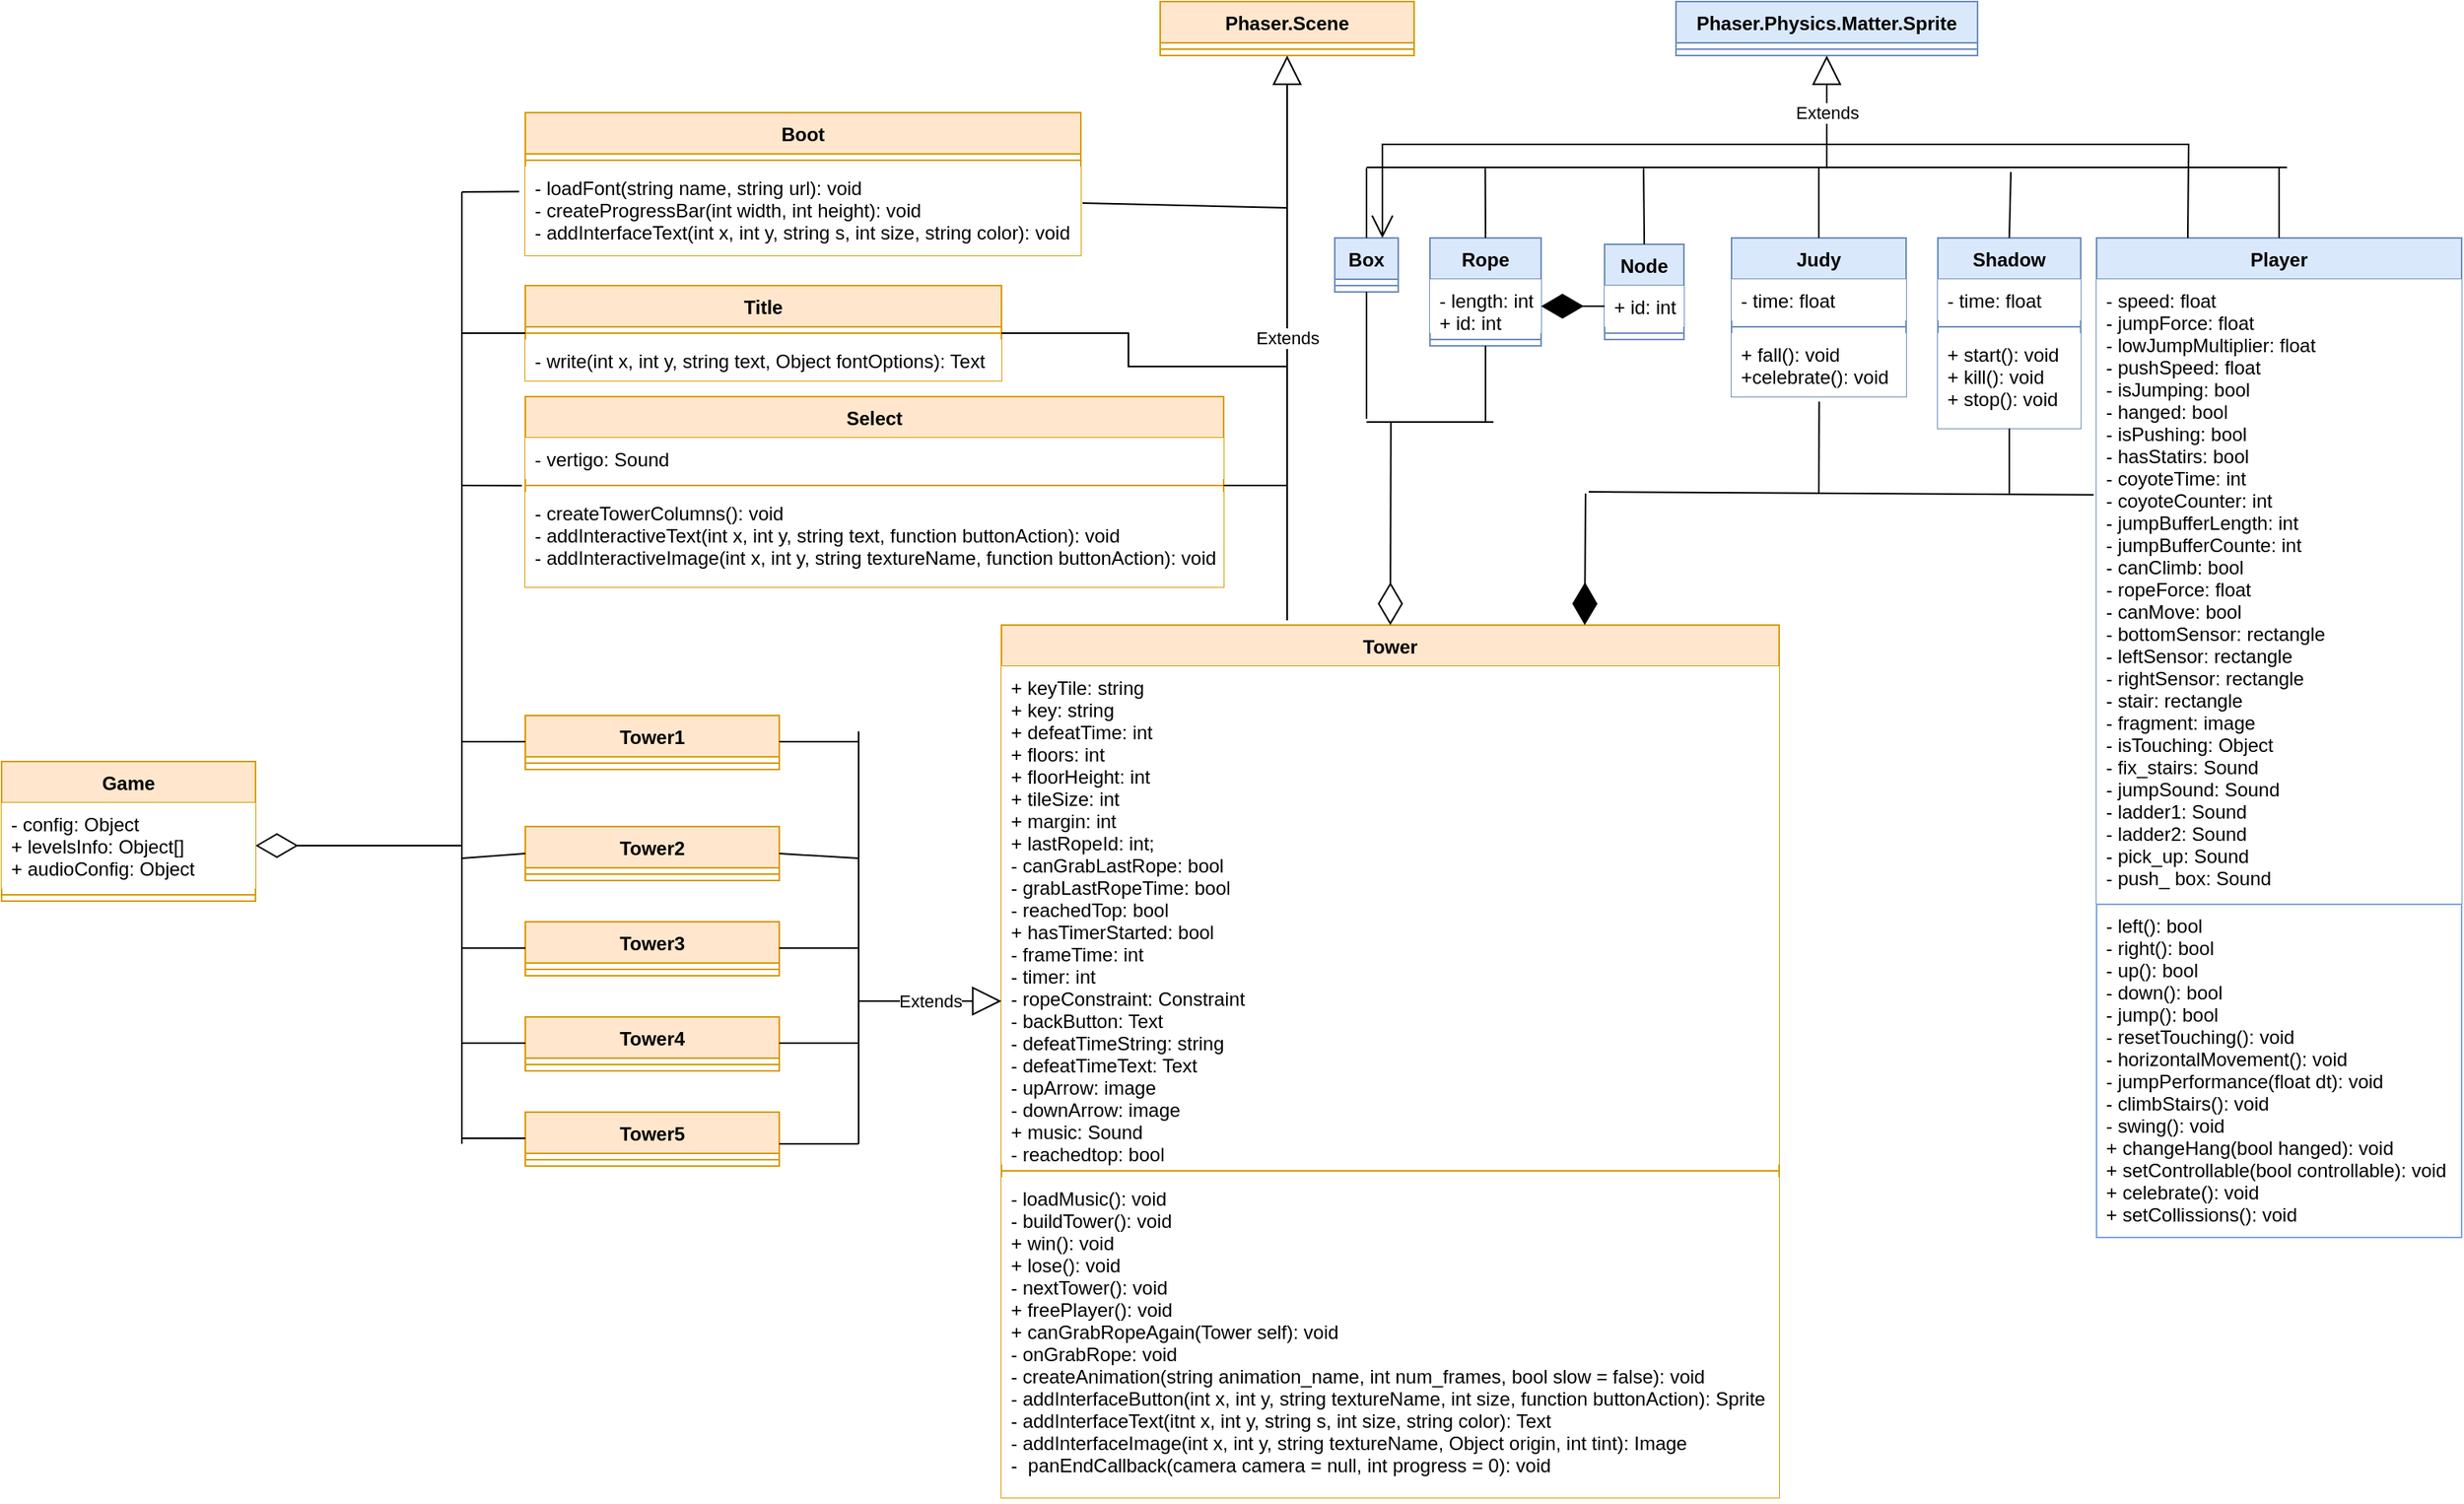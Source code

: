 <mxfile version="16.0.2" type="device"><diagram id="_2IjelayZngumPE6azrj" name="Page-1"><mxGraphModel dx="1692" dy="1652" grid="1" gridSize="10" guides="1" tooltips="1" connect="1" arrows="1" fold="1" page="1" pageScale="1" pageWidth="827" pageHeight="1169" background="#FFFFFF" math="0" shadow="0"><root><mxCell id="0"/><mxCell id="1" parent="0"/><mxCell id="NfyYOoutrVgT4yOCXTCY-1" value="Boot" style="swimlane;fontStyle=1;align=center;verticalAlign=top;childLayout=stackLayout;horizontal=1;startSize=26;horizontalStack=0;resizeParent=1;resizeParentMax=0;resizeLast=0;collapsible=1;marginBottom=0;fillColor=#ffe6cc;strokeColor=#d79b00;" parent="1" vertex="1"><mxGeometry x="-480" y="-1080" width="350" height="90" as="geometry"/></mxCell><mxCell id="NfyYOoutrVgT4yOCXTCY-3" value="" style="line;strokeWidth=1;fillColor=#ffe6cc;align=left;verticalAlign=middle;spacingTop=-1;spacingLeft=3;spacingRight=3;rotatable=0;labelPosition=right;points=[];portConstraint=eastwest;strokeColor=#d79b00;" parent="NfyYOoutrVgT4yOCXTCY-1" vertex="1"><mxGeometry y="26" width="350" height="8" as="geometry"/></mxCell><mxCell id="NfyYOoutrVgT4yOCXTCY-4" value="- loadFont(string name, string url): void&#10;- createProgressBar(int width, int height): void&#10;- addInterfaceText(int x, int y, string s, int size, string color): void" style="text;align=left;verticalAlign=top;spacingLeft=4;spacingRight=4;overflow=hidden;rotatable=0;points=[[0,0.5],[1,0.5]];portConstraint=eastwest;fillColor=default;" parent="NfyYOoutrVgT4yOCXTCY-1" vertex="1"><mxGeometry y="34" width="350" height="56" as="geometry"/></mxCell><mxCell id="NfyYOoutrVgT4yOCXTCY-5" value="Title" style="swimlane;fontStyle=1;align=center;verticalAlign=top;childLayout=stackLayout;horizontal=1;startSize=26;horizontalStack=0;resizeParent=1;resizeParentMax=0;resizeLast=0;collapsible=1;marginBottom=0;fillColor=#ffe6cc;strokeColor=#d79b00;" parent="1" vertex="1"><mxGeometry x="-480" y="-971" width="300" height="60" as="geometry"/></mxCell><mxCell id="NfyYOoutrVgT4yOCXTCY-7" value="" style="line;strokeWidth=1;fillColor=#ffe6cc;align=left;verticalAlign=middle;spacingTop=-1;spacingLeft=3;spacingRight=3;rotatable=0;labelPosition=right;points=[];portConstraint=eastwest;strokeColor=#d79b00;" parent="NfyYOoutrVgT4yOCXTCY-5" vertex="1"><mxGeometry y="26" width="300" height="8" as="geometry"/></mxCell><mxCell id="NfyYOoutrVgT4yOCXTCY-8" value="- write(int x, int y, string text, Object fontOptions): Text" style="text;align=left;verticalAlign=top;spacingLeft=4;spacingRight=4;overflow=hidden;rotatable=0;points=[[0,0.5],[1,0.5]];portConstraint=eastwest;fillColor=default;" parent="NfyYOoutrVgT4yOCXTCY-5" vertex="1"><mxGeometry y="34" width="300" height="26" as="geometry"/></mxCell><mxCell id="NfyYOoutrVgT4yOCXTCY-9" value="Game" style="swimlane;fontStyle=1;align=center;verticalAlign=top;childLayout=stackLayout;horizontal=1;startSize=26;horizontalStack=0;resizeParent=1;resizeParentMax=0;resizeLast=0;collapsible=1;marginBottom=0;fillColor=#ffe6cc;strokeColor=#d79b00;" parent="1" vertex="1"><mxGeometry x="-810" y="-671" width="160" height="88" as="geometry"/></mxCell><mxCell id="NfyYOoutrVgT4yOCXTCY-10" value="- config: Object&#10;+ levelsInfo: Object[]&#10;+ audioConfig: Object" style="text;align=left;verticalAlign=top;spacingLeft=4;spacingRight=4;overflow=hidden;rotatable=0;points=[[0,0.5],[1,0.5]];portConstraint=eastwest;fillColor=default;" parent="NfyYOoutrVgT4yOCXTCY-9" vertex="1"><mxGeometry y="26" width="160" height="54" as="geometry"/></mxCell><mxCell id="NfyYOoutrVgT4yOCXTCY-11" value="" style="line;strokeWidth=1;fillColor=#ffe6cc;align=left;verticalAlign=middle;spacingTop=-1;spacingLeft=3;spacingRight=3;rotatable=0;labelPosition=right;points=[];portConstraint=eastwest;strokeColor=#d79b00;" parent="NfyYOoutrVgT4yOCXTCY-9" vertex="1"><mxGeometry y="80" width="160" height="8" as="geometry"/></mxCell><mxCell id="NfyYOoutrVgT4yOCXTCY-13" value="Select" style="swimlane;fontStyle=1;align=center;verticalAlign=top;childLayout=stackLayout;horizontal=1;startSize=26;horizontalStack=0;resizeParent=1;resizeParentMax=0;resizeLast=0;collapsible=1;marginBottom=0;fillColor=#ffe6cc;strokeColor=#d79b00;" parent="1" vertex="1"><mxGeometry x="-480" y="-901" width="440" height="120" as="geometry"/></mxCell><mxCell id="NfyYOoutrVgT4yOCXTCY-14" value="- vertigo: Sound" style="text;align=left;verticalAlign=top;spacingLeft=4;spacingRight=4;overflow=hidden;rotatable=0;points=[[0,0.5],[1,0.5]];portConstraint=eastwest;fillColor=default;" parent="NfyYOoutrVgT4yOCXTCY-13" vertex="1"><mxGeometry y="26" width="440" height="26" as="geometry"/></mxCell><mxCell id="NfyYOoutrVgT4yOCXTCY-15" value="" style="line;strokeWidth=1;fillColor=#ffe6cc;align=left;verticalAlign=middle;spacingTop=-1;spacingLeft=3;spacingRight=3;rotatable=0;labelPosition=right;points=[];portConstraint=eastwest;strokeColor=#d79b00;" parent="NfyYOoutrVgT4yOCXTCY-13" vertex="1"><mxGeometry y="52" width="440" height="8" as="geometry"/></mxCell><mxCell id="NfyYOoutrVgT4yOCXTCY-16" value="- createTowerColumns(): void&#10;- addInteractiveText(int x, int y, string text, function buttonAction): void&#10;- addInteractiveImage(int x, int y, string textureName, function buttonAction): void&#10;" style="text;align=left;verticalAlign=top;spacingLeft=4;spacingRight=4;overflow=hidden;rotatable=0;points=[[0,0.5],[1,0.5]];portConstraint=eastwest;fillColor=default;" parent="NfyYOoutrVgT4yOCXTCY-13" vertex="1"><mxGeometry y="60" width="440" height="60" as="geometry"/></mxCell><mxCell id="NfyYOoutrVgT4yOCXTCY-17" value="Tower" style="swimlane;fontStyle=1;align=center;verticalAlign=top;childLayout=stackLayout;horizontal=1;startSize=26;horizontalStack=0;resizeParent=1;resizeParentMax=0;resizeLast=0;collapsible=1;marginBottom=0;fillColor=#ffe6cc;strokeColor=#d79b00;" parent="1" vertex="1"><mxGeometry x="-180" y="-757" width="490" height="550" as="geometry"/></mxCell><mxCell id="NfyYOoutrVgT4yOCXTCY-18" value="+ keyTile: string&#10;+ key: string&#10;+ defeatTime: int&#10;+ floors: int&#10;+ floorHeight: int&#10;+ tileSize: int&#10;+ margin: int&#10;+ lastRopeId: int;&#10;- canGrabLastRope: bool&#10;- grabLastRopeTime: bool&#10;- reachedTop: bool&#10;+ hasTimerStarted: bool&#10;- frameTime: int&#10;- timer: int&#10;- ropeConstraint: Constraint&#10;- backButton: Text&#10;- defeatTimeString: string&#10;- defeatTimeText: Text&#10;- upArrow: image&#10;- downArrow: image&#10;+ music: Sound&#10;- reachedtop: bool" style="text;align=left;verticalAlign=top;spacingLeft=4;spacingRight=4;overflow=hidden;rotatable=0;points=[[0,0.5],[1,0.5]];portConstraint=eastwest;fillColor=default;" parent="NfyYOoutrVgT4yOCXTCY-17" vertex="1"><mxGeometry y="26" width="490" height="314" as="geometry"/></mxCell><mxCell id="NfyYOoutrVgT4yOCXTCY-19" value="" style="line;strokeWidth=1;fillColor=#ffe6cc;align=left;verticalAlign=middle;spacingTop=-1;spacingLeft=3;spacingRight=3;rotatable=0;labelPosition=right;points=[];portConstraint=eastwest;strokeColor=#d79b00;" parent="NfyYOoutrVgT4yOCXTCY-17" vertex="1"><mxGeometry y="340" width="490" height="8" as="geometry"/></mxCell><mxCell id="NfyYOoutrVgT4yOCXTCY-20" value="- loadMusic(): void&#10;- buildTower(): void&#10;+ win(): void&#10;+ lose(): void&#10;- nextTower(): void&#10;+ freePlayer(): void&#10;+ canGrabRopeAgain(Tower self): void&#10;- onGrabRope: void&#10;- createAnimation(string animation_name, int num_frames, bool slow = false): void&#10;- addInterfaceButton(int x, int y, string textureName, int size, function buttonAction): Sprite&#10;- addInterfaceText(itnt x, int y, string s, int size, string color): Text&#10;- addInterfaceImage(int x, int y, string textureName, Object origin, int tint): Image&#10;-  panEndCallback(camera camera = null, int progress = 0): void" style="text;align=left;verticalAlign=top;spacingLeft=4;spacingRight=4;overflow=hidden;rotatable=0;points=[[0,0.5],[1,0.5]];portConstraint=eastwest;fillColor=default;" parent="NfyYOoutrVgT4yOCXTCY-17" vertex="1"><mxGeometry y="348" width="490" height="202" as="geometry"/></mxCell><mxCell id="NfyYOoutrVgT4yOCXTCY-21" value="Phaser.Scene" style="swimlane;fontStyle=1;align=center;verticalAlign=top;childLayout=stackLayout;horizontal=1;startSize=26;horizontalStack=0;resizeParent=1;resizeParentMax=0;resizeLast=0;collapsible=1;marginBottom=0;fillColor=#ffe6cc;strokeColor=#d79b00;" parent="1" vertex="1"><mxGeometry x="-80" y="-1150" width="160" height="34" as="geometry"/></mxCell><mxCell id="NfyYOoutrVgT4yOCXTCY-23" value="" style="line;strokeWidth=1;fillColor=#ffe6cc;align=left;verticalAlign=middle;spacingTop=-1;spacingLeft=3;spacingRight=3;rotatable=0;labelPosition=right;points=[];portConstraint=eastwest;strokeColor=#d79b00;" parent="NfyYOoutrVgT4yOCXTCY-21" vertex="1"><mxGeometry y="26" width="160" height="8" as="geometry"/></mxCell><mxCell id="NfyYOoutrVgT4yOCXTCY-25" value="Phaser.Physics.Matter.Sprite" style="swimlane;fontStyle=1;align=center;verticalAlign=top;childLayout=stackLayout;horizontal=1;startSize=26;horizontalStack=0;resizeParent=1;resizeParentMax=0;resizeLast=0;collapsible=1;marginBottom=0;fillColor=#dae8fc;strokeColor=#6c8ebf;" parent="1" vertex="1"><mxGeometry x="245" y="-1150" width="190" height="34" as="geometry"/></mxCell><mxCell id="NfyYOoutrVgT4yOCXTCY-27" value="" style="line;strokeWidth=1;fillColor=#dae8fc;align=left;verticalAlign=middle;spacingTop=-1;spacingLeft=3;spacingRight=3;rotatable=0;labelPosition=right;points=[];portConstraint=eastwest;strokeColor=#6c8ebf;" parent="NfyYOoutrVgT4yOCXTCY-25" vertex="1"><mxGeometry y="26" width="190" height="8" as="geometry"/></mxCell><mxCell id="NfyYOoutrVgT4yOCXTCY-30" value="Tower1" style="swimlane;fontStyle=1;align=center;verticalAlign=top;childLayout=stackLayout;horizontal=1;startSize=26;horizontalStack=0;resizeParent=1;resizeParentMax=0;resizeLast=0;collapsible=1;marginBottom=0;fillColor=#ffe6cc;strokeColor=#d79b00;" parent="1" vertex="1"><mxGeometry x="-480" y="-700" width="160" height="34" as="geometry"/></mxCell><mxCell id="NfyYOoutrVgT4yOCXTCY-32" value="" style="line;strokeWidth=1;fillColor=#ffe6cc;align=left;verticalAlign=middle;spacingTop=-1;spacingLeft=3;spacingRight=3;rotatable=0;labelPosition=right;points=[];portConstraint=eastwest;strokeColor=#d79b00;" parent="NfyYOoutrVgT4yOCXTCY-30" vertex="1"><mxGeometry y="26" width="160" height="8" as="geometry"/></mxCell><mxCell id="NfyYOoutrVgT4yOCXTCY-34" value="Tower2" style="swimlane;fontStyle=1;align=center;verticalAlign=top;childLayout=stackLayout;horizontal=1;startSize=26;horizontalStack=0;resizeParent=1;resizeParentMax=0;resizeLast=0;collapsible=1;marginBottom=0;fillColor=#ffe6cc;strokeColor=#d79b00;" parent="1" vertex="1"><mxGeometry x="-480" y="-630" width="160" height="34" as="geometry"/></mxCell><mxCell id="NfyYOoutrVgT4yOCXTCY-36" value="" style="line;strokeWidth=1;fillColor=#ffe6cc;align=left;verticalAlign=middle;spacingTop=-1;spacingLeft=3;spacingRight=3;rotatable=0;labelPosition=right;points=[];portConstraint=eastwest;strokeColor=#d79b00;" parent="NfyYOoutrVgT4yOCXTCY-34" vertex="1"><mxGeometry y="26" width="160" height="8" as="geometry"/></mxCell><mxCell id="NfyYOoutrVgT4yOCXTCY-38" value="Tower3" style="swimlane;fontStyle=1;align=center;verticalAlign=top;childLayout=stackLayout;horizontal=1;startSize=26;horizontalStack=0;resizeParent=1;resizeParentMax=0;resizeLast=0;collapsible=1;marginBottom=0;fillColor=#ffe6cc;strokeColor=#d79b00;" parent="1" vertex="1"><mxGeometry x="-480" y="-570" width="160" height="34" as="geometry"/></mxCell><mxCell id="NfyYOoutrVgT4yOCXTCY-40" value="" style="line;strokeWidth=1;fillColor=#ffe6cc;align=left;verticalAlign=middle;spacingTop=-1;spacingLeft=3;spacingRight=3;rotatable=0;labelPosition=right;points=[];portConstraint=eastwest;strokeColor=#d79b00;" parent="NfyYOoutrVgT4yOCXTCY-38" vertex="1"><mxGeometry y="26" width="160" height="8" as="geometry"/></mxCell><mxCell id="NfyYOoutrVgT4yOCXTCY-42" value="Tower4" style="swimlane;fontStyle=1;align=center;verticalAlign=top;childLayout=stackLayout;horizontal=1;startSize=26;horizontalStack=0;resizeParent=1;resizeParentMax=0;resizeLast=0;collapsible=1;marginBottom=0;fillColor=#ffe6cc;strokeColor=#d79b00;" parent="1" vertex="1"><mxGeometry x="-480" y="-510" width="160" height="34" as="geometry"/></mxCell><mxCell id="NfyYOoutrVgT4yOCXTCY-44" value="" style="line;strokeWidth=1;fillColor=#ffe6cc;align=left;verticalAlign=middle;spacingTop=-1;spacingLeft=3;spacingRight=3;rotatable=0;labelPosition=right;points=[];portConstraint=eastwest;strokeColor=#d79b00;" parent="NfyYOoutrVgT4yOCXTCY-42" vertex="1"><mxGeometry y="26" width="160" height="8" as="geometry"/></mxCell><mxCell id="NfyYOoutrVgT4yOCXTCY-46" value="Tower5" style="swimlane;fontStyle=1;align=center;verticalAlign=top;childLayout=stackLayout;horizontal=1;startSize=26;horizontalStack=0;resizeParent=1;resizeParentMax=0;resizeLast=0;collapsible=1;marginBottom=0;fillColor=#ffe6cc;strokeColor=#d79b00;" parent="1" vertex="1"><mxGeometry x="-480" y="-450" width="160" height="34" as="geometry"/></mxCell><mxCell id="NfyYOoutrVgT4yOCXTCY-48" value="" style="line;strokeWidth=1;fillColor=#ffe6cc;align=left;verticalAlign=middle;spacingTop=-1;spacingLeft=3;spacingRight=3;rotatable=0;labelPosition=right;points=[];portConstraint=eastwest;strokeColor=#d79b00;" parent="NfyYOoutrVgT4yOCXTCY-46" vertex="1"><mxGeometry y="26" width="160" height="8" as="geometry"/></mxCell><mxCell id="NfyYOoutrVgT4yOCXTCY-58" value="Player" style="swimlane;fontStyle=1;align=center;verticalAlign=top;childLayout=stackLayout;horizontal=1;startSize=26;horizontalStack=0;resizeParent=1;resizeParentMax=0;resizeLast=0;collapsible=1;marginBottom=0;fillColor=#dae8fc;strokeColor=#6c8ebf;" parent="1" vertex="1"><mxGeometry x="510" y="-1001" width="230" height="630" as="geometry"><mxRectangle x="200" y="240" width="70" height="26" as="alternateBounds"/></mxGeometry></mxCell><mxCell id="NfyYOoutrVgT4yOCXTCY-59" value="- speed: float &#10;- jumpForce: float &#10;- lowJumpMultiplier: float &#10;- pushSpeed: float&#10;- isJumping: bool&#10;- hanged: bool&#10;- isPushing: bool&#10;- hasStatirs: bool&#10;- coyoteTime: int&#10;- coyoteCounter: int&#10;- jumpBufferLength: int&#10;- jumpBufferCounte: int&#10;- canClimb: bool&#10;- ropeForce: float&#10;- canMove: bool&#10;- bottomSensor: rectangle&#10;- leftSensor: rectangle&#10;- rightSensor: rectangle&#10;- stair: rectangle&#10;- fragment: image&#10;- isTouching: Object&#10;- fix_stairs: Sound&#10;- jumpSound: Sound&#10;- ladder1: Sound&#10;- ladder2: Sound&#10;- pick_up: Sound&#10;- push_ box: Sound" style="text;align=left;verticalAlign=top;spacingLeft=4;spacingRight=4;overflow=hidden;rotatable=0;points=[[0,0.5],[1,0.5]];portConstraint=eastwest;fillColor=default;" parent="NfyYOoutrVgT4yOCXTCY-58" vertex="1"><mxGeometry y="26" width="230" height="394" as="geometry"/></mxCell><mxCell id="NfyYOoutrVgT4yOCXTCY-60" value="- left(): bool&#10;- right(): bool&#10;- up(): bool&#10;- down(): bool&#10;- jump(): bool&#10;- resetTouching(): void&#10;- horizontalMovement(): void&#10;- jumpPerformance(float dt): void&#10;- climbStairs(): void&#10;- swing(): void&#10;+ changeHang(bool hanged): void&#10;+ setControllable(bool controllable): void&#10;+ celebrate(): void&#10;+ setCollissions(): void" style="text;align=left;verticalAlign=top;spacingLeft=4;spacingRight=4;overflow=hidden;rotatable=0;points=[[0,0.5],[1,0.5]];portConstraint=eastwest;fillColor=default;strokeColor=#7EA6E0;" parent="NfyYOoutrVgT4yOCXTCY-58" vertex="1"><mxGeometry y="420" width="230" height="210" as="geometry"/></mxCell><mxCell id="NfyYOoutrVgT4yOCXTCY-65" value="Judy" style="swimlane;fontStyle=1;align=center;verticalAlign=top;childLayout=stackLayout;horizontal=1;startSize=26;horizontalStack=0;resizeParent=1;resizeParentMax=0;resizeLast=0;collapsible=1;marginBottom=0;fillColor=#dae8fc;strokeColor=#6c8ebf;" parent="1" vertex="1"><mxGeometry x="280" y="-1001" width="110" height="100" as="geometry"/></mxCell><mxCell id="NfyYOoutrVgT4yOCXTCY-66" value="- time: float" style="text;align=left;verticalAlign=top;spacingLeft=4;spacingRight=4;overflow=hidden;rotatable=0;points=[[0,0.5],[1,0.5]];portConstraint=eastwest;fillColor=default;" parent="NfyYOoutrVgT4yOCXTCY-65" vertex="1"><mxGeometry y="26" width="110" height="26" as="geometry"/></mxCell><mxCell id="NfyYOoutrVgT4yOCXTCY-67" value="" style="line;strokeWidth=1;fillColor=#dae8fc;align=left;verticalAlign=middle;spacingTop=-1;spacingLeft=3;spacingRight=3;rotatable=0;labelPosition=right;points=[];portConstraint=eastwest;strokeColor=#6c8ebf;" parent="NfyYOoutrVgT4yOCXTCY-65" vertex="1"><mxGeometry y="52" width="110" height="8" as="geometry"/></mxCell><mxCell id="NfyYOoutrVgT4yOCXTCY-68" value="+ fall(): void&#10;+celebrate(): void" style="text;align=left;verticalAlign=top;spacingLeft=4;spacingRight=4;overflow=hidden;rotatable=0;points=[[0,0.5],[1,0.5]];portConstraint=eastwest;fillColor=default;" parent="NfyYOoutrVgT4yOCXTCY-65" vertex="1"><mxGeometry y="60" width="110" height="40" as="geometry"/></mxCell><mxCell id="NfyYOoutrVgT4yOCXTCY-69" value="Shadow" style="swimlane;fontStyle=1;align=center;verticalAlign=top;childLayout=stackLayout;horizontal=1;startSize=26;horizontalStack=0;resizeParent=1;resizeParentMax=0;resizeLast=0;collapsible=1;marginBottom=0;fillColor=#dae8fc;strokeColor=#6c8ebf;" parent="1" vertex="1"><mxGeometry x="410" y="-1001" width="90" height="120" as="geometry"/></mxCell><mxCell id="NfyYOoutrVgT4yOCXTCY-70" value="- time: float" style="text;align=left;verticalAlign=top;spacingLeft=4;spacingRight=4;overflow=hidden;rotatable=0;points=[[0,0.5],[1,0.5]];portConstraint=eastwest;fillColor=default;" parent="NfyYOoutrVgT4yOCXTCY-69" vertex="1"><mxGeometry y="26" width="90" height="26" as="geometry"/></mxCell><mxCell id="NfyYOoutrVgT4yOCXTCY-71" value="" style="line;strokeWidth=1;fillColor=#dae8fc;align=left;verticalAlign=middle;spacingTop=-1;spacingLeft=3;spacingRight=3;rotatable=0;labelPosition=right;points=[];portConstraint=eastwest;strokeColor=#6c8ebf;" parent="NfyYOoutrVgT4yOCXTCY-69" vertex="1"><mxGeometry y="52" width="90" height="8" as="geometry"/></mxCell><mxCell id="NfyYOoutrVgT4yOCXTCY-72" value="+ start(): void&#10;+ kill(): void&#10;+ stop(): void" style="text;align=left;verticalAlign=top;spacingLeft=4;spacingRight=4;overflow=hidden;rotatable=0;points=[[0,0.5],[1,0.5]];portConstraint=eastwest;fillColor=default;" parent="NfyYOoutrVgT4yOCXTCY-69" vertex="1"><mxGeometry y="60" width="90" height="60" as="geometry"/></mxCell><mxCell id="NfyYOoutrVgT4yOCXTCY-73" value="Box" style="swimlane;fontStyle=1;align=center;verticalAlign=top;childLayout=stackLayout;horizontal=1;startSize=26;horizontalStack=0;resizeParent=1;resizeParentMax=0;resizeLast=0;collapsible=1;marginBottom=0;fillColor=#dae8fc;strokeColor=#6c8ebf;" parent="1" vertex="1"><mxGeometry x="30" y="-1001" width="40" height="34" as="geometry"/></mxCell><mxCell id="NfyYOoutrVgT4yOCXTCY-75" value="" style="line;strokeWidth=1;fillColor=#dae8fc;align=left;verticalAlign=middle;spacingTop=-1;spacingLeft=3;spacingRight=3;rotatable=0;labelPosition=right;points=[];portConstraint=eastwest;strokeColor=#6c8ebf;" parent="NfyYOoutrVgT4yOCXTCY-73" vertex="1"><mxGeometry y="26" width="40" height="8" as="geometry"/></mxCell><mxCell id="NfyYOoutrVgT4yOCXTCY-77" value="Rope" style="swimlane;fontStyle=1;align=center;verticalAlign=top;childLayout=stackLayout;horizontal=1;startSize=26;horizontalStack=0;resizeParent=1;resizeParentMax=0;resizeLast=0;collapsible=1;marginBottom=0;fillColor=#dae8fc;strokeColor=#6c8ebf;" parent="1" vertex="1"><mxGeometry x="90" y="-1001" width="70" height="68" as="geometry"/></mxCell><mxCell id="NfyYOoutrVgT4yOCXTCY-78" value="- length: int&#10;+ id: int" style="text;align=left;verticalAlign=top;spacingLeft=4;spacingRight=4;overflow=hidden;rotatable=0;points=[[0,0.5],[1,0.5]];portConstraint=eastwest;fillColor=default;" parent="NfyYOoutrVgT4yOCXTCY-77" vertex="1"><mxGeometry y="26" width="70" height="34" as="geometry"/></mxCell><mxCell id="NfyYOoutrVgT4yOCXTCY-79" value="" style="line;strokeWidth=1;fillColor=#dae8fc;align=left;verticalAlign=middle;spacingTop=-1;spacingLeft=3;spacingRight=3;rotatable=0;labelPosition=right;points=[];portConstraint=eastwest;strokeColor=#6c8ebf;" parent="NfyYOoutrVgT4yOCXTCY-77" vertex="1"><mxGeometry y="60" width="70" height="8" as="geometry"/></mxCell><mxCell id="NfyYOoutrVgT4yOCXTCY-81" value="Node" style="swimlane;fontStyle=1;align=center;verticalAlign=top;childLayout=stackLayout;horizontal=1;startSize=26;horizontalStack=0;resizeParent=1;resizeParentMax=0;resizeLast=0;collapsible=1;marginBottom=0;fillColor=#dae8fc;strokeColor=#6c8ebf;" parent="1" vertex="1"><mxGeometry x="200" y="-997" width="50" height="60" as="geometry"/></mxCell><mxCell id="NfyYOoutrVgT4yOCXTCY-82" value="+ id: int" style="text;align=left;verticalAlign=top;spacingLeft=4;spacingRight=4;overflow=hidden;rotatable=0;points=[[0,0.5],[1,0.5]];portConstraint=eastwest;fillColor=default;" parent="NfyYOoutrVgT4yOCXTCY-81" vertex="1"><mxGeometry y="26" width="50" height="26" as="geometry"/></mxCell><mxCell id="NfyYOoutrVgT4yOCXTCY-83" value="" style="line;strokeWidth=1;fillColor=#dae8fc;align=left;verticalAlign=middle;spacingTop=-1;spacingLeft=3;spacingRight=3;rotatable=0;labelPosition=right;points=[];portConstraint=eastwest;strokeColor=#6c8ebf;" parent="NfyYOoutrVgT4yOCXTCY-81" vertex="1"><mxGeometry y="52" width="50" height="8" as="geometry"/></mxCell><mxCell id="NfyYOoutrVgT4yOCXTCY-93" value="Extends" style="endArrow=block;endSize=16;endFill=0;html=1;rounded=0;entryX=0.5;entryY=1;entryDx=0;entryDy=0;exitX=0.5;exitY=0.57;exitDx=0;exitDy=0;exitPerimeter=0;" parent="1" source="NfyYOoutrVgT4yOCXTCY-94" target="NfyYOoutrVgT4yOCXTCY-25" edge="1"><mxGeometry width="160" relative="1" as="geometry"><mxPoint x="355" y="-1050" as="sourcePoint"/><mxPoint x="460" y="-880" as="targetPoint"/></mxGeometry></mxCell><mxCell id="NfyYOoutrVgT4yOCXTCY-94" value="" style="line;strokeWidth=1;fillColor=none;align=left;verticalAlign=middle;spacingTop=-1;spacingLeft=3;spacingRight=3;rotatable=0;labelPosition=right;points=[];portConstraint=eastwest;" parent="1" vertex="1"><mxGeometry x="50" y="-1050" width="580" height="9" as="geometry"/></mxCell><mxCell id="NfyYOoutrVgT4yOCXTCY-102" value="" style="endArrow=none;html=1;rounded=0;exitX=0.5;exitY=0;exitDx=0;exitDy=0;" parent="1" source="NfyYOoutrVgT4yOCXTCY-58" edge="1"><mxGeometry width="50" height="50" relative="1" as="geometry"><mxPoint x="350" y="-900" as="sourcePoint"/><mxPoint x="625" y="-1045" as="targetPoint"/></mxGeometry></mxCell><mxCell id="NfyYOoutrVgT4yOCXTCY-103" value="" style="endArrow=diamondThin;endFill=1;endSize=24;html=1;rounded=0;exitX=0;exitY=0.5;exitDx=0;exitDy=0;entryX=1;entryY=0.5;entryDx=0;entryDy=0;" parent="1" source="NfyYOoutrVgT4yOCXTCY-82" target="NfyYOoutrVgT4yOCXTCY-78" edge="1"><mxGeometry width="160" relative="1" as="geometry"><mxPoint x="50" y="-838" as="sourcePoint"/><mxPoint x="210" y="-838" as="targetPoint"/></mxGeometry></mxCell><mxCell id="NfyYOoutrVgT4yOCXTCY-104" value="" style="endArrow=none;html=1;rounded=0;exitX=0.5;exitY=0;exitDx=0;exitDy=0;" parent="1" source="NfyYOoutrVgT4yOCXTCY-73" edge="1"><mxGeometry width="50" height="50" relative="1" as="geometry"><mxPoint y="-990" as="sourcePoint"/><mxPoint x="50" y="-1045" as="targetPoint"/></mxGeometry></mxCell><mxCell id="NfyYOoutrVgT4yOCXTCY-105" value="" style="endArrow=diamondThin;endFill=0;endSize=24;html=1;rounded=0;entryX=0.5;entryY=0;entryDx=0;entryDy=0;exitX=0.192;exitY=0.525;exitDx=0;exitDy=0;exitPerimeter=0;" parent="1" source="NfyYOoutrVgT4yOCXTCY-111" target="NfyYOoutrVgT4yOCXTCY-17" edge="1"><mxGeometry width="160" relative="1" as="geometry"><mxPoint x="65" y="-890" as="sourcePoint"/><mxPoint x="220" y="-841.45" as="targetPoint"/></mxGeometry></mxCell><mxCell id="NfyYOoutrVgT4yOCXTCY-106" value="" style="endArrow=diamondThin;endFill=1;endSize=24;html=1;rounded=0;entryX=0.75;entryY=0;entryDx=0;entryDy=0;" parent="1" target="NfyYOoutrVgT4yOCXTCY-17" edge="1"><mxGeometry width="160" relative="1" as="geometry"><mxPoint x="188" y="-840" as="sourcePoint"/><mxPoint x="270" y="-840" as="targetPoint"/></mxGeometry></mxCell><mxCell id="NfyYOoutrVgT4yOCXTCY-108" value="" style="endArrow=none;html=1;rounded=0;entryX=-0.008;entryY=0.345;entryDx=0;entryDy=0;entryPerimeter=0;" parent="1" target="NfyYOoutrVgT4yOCXTCY-59" edge="1"><mxGeometry width="50" height="50" relative="1" as="geometry"><mxPoint x="190" y="-841" as="sourcePoint"/><mxPoint x="210" y="-860" as="targetPoint"/></mxGeometry></mxCell><mxCell id="NfyYOoutrVgT4yOCXTCY-109" value="" style="endArrow=none;html=1;rounded=0;entryX=0.502;entryY=1.077;entryDx=0;entryDy=0;entryPerimeter=0;" parent="1" target="NfyYOoutrVgT4yOCXTCY-68" edge="1"><mxGeometry width="50" height="50" relative="1" as="geometry"><mxPoint x="335" y="-840" as="sourcePoint"/><mxPoint x="210" y="-860" as="targetPoint"/></mxGeometry></mxCell><mxCell id="NfyYOoutrVgT4yOCXTCY-110" value="" style="endArrow=none;html=1;rounded=0;entryX=0.5;entryY=1;entryDx=0;entryDy=0;" parent="1" target="NfyYOoutrVgT4yOCXTCY-69" edge="1"><mxGeometry width="50" height="50" relative="1" as="geometry"><mxPoint x="455" y="-840" as="sourcePoint"/><mxPoint x="210" y="-860" as="targetPoint"/></mxGeometry></mxCell><mxCell id="NfyYOoutrVgT4yOCXTCY-111" value="" style="line;strokeWidth=1;fillColor=none;align=left;verticalAlign=middle;spacingTop=-1;spacingLeft=3;spacingRight=3;rotatable=0;labelPosition=right;points=[];portConstraint=eastwest;" parent="1" vertex="1"><mxGeometry x="50" y="-889" width="80" height="8" as="geometry"/></mxCell><mxCell id="NfyYOoutrVgT4yOCXTCY-112" value="" style="endArrow=none;html=1;rounded=0;entryX=0.5;entryY=1;entryDx=0;entryDy=0;" parent="1" target="NfyYOoutrVgT4yOCXTCY-73" edge="1"><mxGeometry width="50" height="50" relative="1" as="geometry"><mxPoint x="50" y="-887" as="sourcePoint"/><mxPoint x="100" y="-937" as="targetPoint"/></mxGeometry></mxCell><mxCell id="NfyYOoutrVgT4yOCXTCY-113" value="" style="endArrow=none;html=1;rounded=0;exitX=0.5;exitY=1;exitDx=0;exitDy=0;" parent="1" source="NfyYOoutrVgT4yOCXTCY-77" edge="1"><mxGeometry width="50" height="50" relative="1" as="geometry"><mxPoint x="160" y="-910" as="sourcePoint"/><mxPoint x="125" y="-885" as="targetPoint"/></mxGeometry></mxCell><mxCell id="NfyYOoutrVgT4yOCXTCY-116" value="" style="endArrow=none;html=1;rounded=0;" parent="1" edge="1"><mxGeometry width="50" height="50" relative="1" as="geometry"><mxPoint x="-270" y="-430" as="sourcePoint"/><mxPoint x="-270" y="-690" as="targetPoint"/></mxGeometry></mxCell><mxCell id="NfyYOoutrVgT4yOCXTCY-117" value="Extends" style="endArrow=block;endSize=16;endFill=0;html=1;rounded=0;" parent="1" edge="1"><mxGeometry width="160" relative="1" as="geometry"><mxPoint x="-270" y="-520" as="sourcePoint"/><mxPoint x="-180" y="-520" as="targetPoint"/></mxGeometry></mxCell><mxCell id="NfyYOoutrVgT4yOCXTCY-118" value="Extends" style="endArrow=block;endSize=16;endFill=0;html=1;rounded=0;entryX=0.5;entryY=1;entryDx=0;entryDy=0;" parent="1" target="NfyYOoutrVgT4yOCXTCY-21" edge="1"><mxGeometry width="160" relative="1" as="geometry"><mxPoint y="-760" as="sourcePoint"/><mxPoint x="-460" y="-1000" as="targetPoint"/></mxGeometry></mxCell><mxCell id="NfyYOoutrVgT4yOCXTCY-119" value="" style="endArrow=diamondThin;endFill=0;endSize=24;html=1;rounded=0;entryX=1;entryY=0.5;entryDx=0;entryDy=0;" parent="1" target="NfyYOoutrVgT4yOCXTCY-10" edge="1"><mxGeometry width="160" relative="1" as="geometry"><mxPoint x="-520" y="-618" as="sourcePoint"/><mxPoint x="-380" y="-660" as="targetPoint"/></mxGeometry></mxCell><mxCell id="NfyYOoutrVgT4yOCXTCY-120" value="" style="endArrow=open;endFill=1;endSize=12;html=1;rounded=0;exitX=0.25;exitY=0;exitDx=0;exitDy=0;entryX=0.75;entryY=0;entryDx=0;entryDy=0;" parent="1" source="NfyYOoutrVgT4yOCXTCY-58" target="NfyYOoutrVgT4yOCXTCY-73" edge="1"><mxGeometry width="160" relative="1" as="geometry"><mxPoint x="530" y="-1020" as="sourcePoint"/><mxPoint x="140" y="-1020" as="targetPoint"/><Array as="points"><mxPoint x="568" y="-1060"/><mxPoint x="60" y="-1060"/></Array></mxGeometry></mxCell><mxCell id="NfyYOoutrVgT4yOCXTCY-121" value="" style="endArrow=none;html=1;rounded=0;" parent="1" edge="1"><mxGeometry width="50" height="50" relative="1" as="geometry"><mxPoint x="-320" y="-683.5" as="sourcePoint"/><mxPoint x="-270" y="-683.5" as="targetPoint"/></mxGeometry></mxCell><mxCell id="NfyYOoutrVgT4yOCXTCY-122" value="" style="endArrow=none;html=1;rounded=0;exitX=1;exitY=0.5;exitDx=0;exitDy=0;" parent="1" source="NfyYOoutrVgT4yOCXTCY-34" edge="1"><mxGeometry width="50" height="50" relative="1" as="geometry"><mxPoint x="-320" y="-560" as="sourcePoint"/><mxPoint x="-270" y="-610" as="targetPoint"/></mxGeometry></mxCell><mxCell id="NfyYOoutrVgT4yOCXTCY-124" value="" style="endArrow=none;html=1;rounded=0;" parent="1" edge="1"><mxGeometry width="50" height="50" relative="1" as="geometry"><mxPoint x="-320" y="-493.5" as="sourcePoint"/><mxPoint x="-270" y="-493.5" as="targetPoint"/></mxGeometry></mxCell><mxCell id="NfyYOoutrVgT4yOCXTCY-125" value="" style="endArrow=none;html=1;rounded=0;exitX=1;exitY=0.5;exitDx=0;exitDy=0;" parent="1" edge="1"><mxGeometry width="50" height="50" relative="1" as="geometry"><mxPoint x="-320" y="-430" as="sourcePoint"/><mxPoint x="-270" y="-430" as="targetPoint"/></mxGeometry></mxCell><mxCell id="NfyYOoutrVgT4yOCXTCY-127" value="" style="endArrow=none;html=1;rounded=0;" parent="1" edge="1"><mxGeometry width="50" height="50" relative="1" as="geometry"><mxPoint x="-520" y="-430" as="sourcePoint"/><mxPoint x="-520" y="-1030" as="targetPoint"/></mxGeometry></mxCell><mxCell id="NfyYOoutrVgT4yOCXTCY-128" value="" style="endArrow=none;html=1;rounded=0;entryX=0;entryY=0.5;entryDx=0;entryDy=0;" parent="1" edge="1"><mxGeometry width="50" height="50" relative="1" as="geometry"><mxPoint x="-520" y="-553.42" as="sourcePoint"/><mxPoint x="-480" y="-553.42" as="targetPoint"/></mxGeometry></mxCell><mxCell id="NfyYOoutrVgT4yOCXTCY-129" value="" style="endArrow=none;html=1;rounded=0;entryX=0;entryY=0.5;entryDx=0;entryDy=0;" parent="1" edge="1"><mxGeometry width="50" height="50" relative="1" as="geometry"><mxPoint x="-520" y="-433.5" as="sourcePoint"/><mxPoint x="-480" y="-433.5" as="targetPoint"/></mxGeometry></mxCell><mxCell id="NfyYOoutrVgT4yOCXTCY-131" value="" style="endArrow=none;html=1;rounded=0;entryX=0;entryY=0.5;entryDx=0;entryDy=0;" parent="1" edge="1"><mxGeometry width="50" height="50" relative="1" as="geometry"><mxPoint x="-520" y="-493.5" as="sourcePoint"/><mxPoint x="-480" y="-493.5" as="targetPoint"/></mxGeometry></mxCell><mxCell id="NfyYOoutrVgT4yOCXTCY-132" value="" style="endArrow=none;html=1;rounded=0;entryX=0;entryY=0.5;entryDx=0;entryDy=0;" parent="1" target="NfyYOoutrVgT4yOCXTCY-34" edge="1"><mxGeometry width="50" height="50" relative="1" as="geometry"><mxPoint x="-520" y="-610" as="sourcePoint"/><mxPoint x="-550" y="-580" as="targetPoint"/></mxGeometry></mxCell><mxCell id="NfyYOoutrVgT4yOCXTCY-133" value="" style="endArrow=none;html=1;rounded=0;entryX=0;entryY=0.5;entryDx=0;entryDy=0;" parent="1" edge="1"><mxGeometry width="50" height="50" relative="1" as="geometry"><mxPoint x="-520" y="-683.5" as="sourcePoint"/><mxPoint x="-480" y="-683.5" as="targetPoint"/></mxGeometry></mxCell><mxCell id="NfyYOoutrVgT4yOCXTCY-134" value="" style="endArrow=none;html=1;rounded=0;entryX=-0.005;entryY=-0.064;entryDx=0;entryDy=0;entryPerimeter=0;" parent="1" target="NfyYOoutrVgT4yOCXTCY-16" edge="1"><mxGeometry width="50" height="50" relative="1" as="geometry"><mxPoint x="-520" y="-845" as="sourcePoint"/><mxPoint x="-480" y="-850" as="targetPoint"/></mxGeometry></mxCell><mxCell id="NfyYOoutrVgT4yOCXTCY-135" value="" style="endArrow=none;html=1;rounded=0;entryX=0;entryY=0.5;entryDx=0;entryDy=0;" parent="1" target="NfyYOoutrVgT4yOCXTCY-5" edge="1"><mxGeometry width="50" height="50" relative="1" as="geometry"><mxPoint x="-520" y="-941" as="sourcePoint"/><mxPoint x="-490" y="-960" as="targetPoint"/></mxGeometry></mxCell><mxCell id="NfyYOoutrVgT4yOCXTCY-136" value="" style="endArrow=none;html=1;rounded=0;entryX=-0.011;entryY=0.281;entryDx=0;entryDy=0;entryPerimeter=0;" parent="1" target="NfyYOoutrVgT4yOCXTCY-4" edge="1"><mxGeometry width="50" height="50" relative="1" as="geometry"><mxPoint x="-520" y="-1030" as="sourcePoint"/><mxPoint x="-540" y="-1050" as="targetPoint"/></mxGeometry></mxCell><mxCell id="NfyYOoutrVgT4yOCXTCY-138" value="" style="endArrow=none;html=1;rounded=0;exitX=0.5;exitY=0;exitDx=0;exitDy=0;entryX=0.129;entryY=0.576;entryDx=0;entryDy=0;entryPerimeter=0;" parent="1" source="NfyYOoutrVgT4yOCXTCY-77" target="NfyYOoutrVgT4yOCXTCY-94" edge="1"><mxGeometry width="50" height="50" relative="1" as="geometry"><mxPoint x="120" y="-970" as="sourcePoint"/><mxPoint x="125" y="-1040" as="targetPoint"/></mxGeometry></mxCell><mxCell id="NfyYOoutrVgT4yOCXTCY-139" value="" style="endArrow=none;html=1;rounded=0;exitX=0.5;exitY=0;exitDx=0;exitDy=0;entryX=0.301;entryY=0.576;entryDx=0;entryDy=0;entryPerimeter=0;" parent="1" source="NfyYOoutrVgT4yOCXTCY-81" target="NfyYOoutrVgT4yOCXTCY-94" edge="1"><mxGeometry width="50" height="50" relative="1" as="geometry"><mxPoint x="230" y="-980" as="sourcePoint"/><mxPoint x="280" y="-1030" as="targetPoint"/></mxGeometry></mxCell><mxCell id="NfyYOoutrVgT4yOCXTCY-140" value="" style="endArrow=none;html=1;rounded=0;exitX=0.5;exitY=0;exitDx=0;exitDy=0;" parent="1" source="NfyYOoutrVgT4yOCXTCY-65" edge="1"><mxGeometry width="50" height="50" relative="1" as="geometry"><mxPoint x="330" y="-990" as="sourcePoint"/><mxPoint x="335" y="-1045" as="targetPoint"/></mxGeometry></mxCell><mxCell id="NfyYOoutrVgT4yOCXTCY-141" value="" style="endArrow=none;html=1;rounded=0;exitX=0.5;exitY=0;exitDx=0;exitDy=0;entryX=0.7;entryY=0.818;entryDx=0;entryDy=0;entryPerimeter=0;" parent="1" source="NfyYOoutrVgT4yOCXTCY-69" target="NfyYOoutrVgT4yOCXTCY-94" edge="1"><mxGeometry width="50" height="50" relative="1" as="geometry"><mxPoint x="450" y="-980" as="sourcePoint"/><mxPoint x="500" y="-1030" as="targetPoint"/></mxGeometry></mxCell><mxCell id="NfyYOoutrVgT4yOCXTCY-143" value="" style="endArrow=none;html=1;rounded=0;exitX=1.003;exitY=0.411;exitDx=0;exitDy=0;exitPerimeter=0;" parent="1" source="NfyYOoutrVgT4yOCXTCY-4" edge="1"><mxGeometry width="50" height="50" relative="1" as="geometry"><mxPoint x="-80" y="-970" as="sourcePoint"/><mxPoint y="-1020" as="targetPoint"/></mxGeometry></mxCell><mxCell id="NfyYOoutrVgT4yOCXTCY-144" value="" style="endArrow=none;html=1;rounded=0;exitX=1;exitY=0.5;exitDx=0;exitDy=0;" parent="1" source="NfyYOoutrVgT4yOCXTCY-5" edge="1"><mxGeometry width="50" height="50" relative="1" as="geometry"><mxPoint x="-140" y="-910" as="sourcePoint"/><mxPoint y="-920" as="targetPoint"/><Array as="points"><mxPoint x="-100" y="-941"/><mxPoint x="-100" y="-920"/></Array></mxGeometry></mxCell><mxCell id="NfyYOoutrVgT4yOCXTCY-145" value="" style="endArrow=none;html=1;rounded=0;" parent="1" source="NfyYOoutrVgT4yOCXTCY-15" edge="1"><mxGeometry width="50" height="50" relative="1" as="geometry"><mxPoint x="-40" y="-795" as="sourcePoint"/><mxPoint y="-845" as="targetPoint"/></mxGeometry></mxCell><mxCell id="NfyYOoutrVgT4yOCXTCY-123" value="" style="endArrow=none;html=1;rounded=0;exitX=1;exitY=0.5;exitDx=0;exitDy=0;" parent="1" edge="1"><mxGeometry width="50" height="50" relative="1" as="geometry"><mxPoint x="-320" y="-553.42" as="sourcePoint"/><mxPoint x="-270" y="-553.42" as="targetPoint"/></mxGeometry></mxCell></root></mxGraphModel></diagram></mxfile>